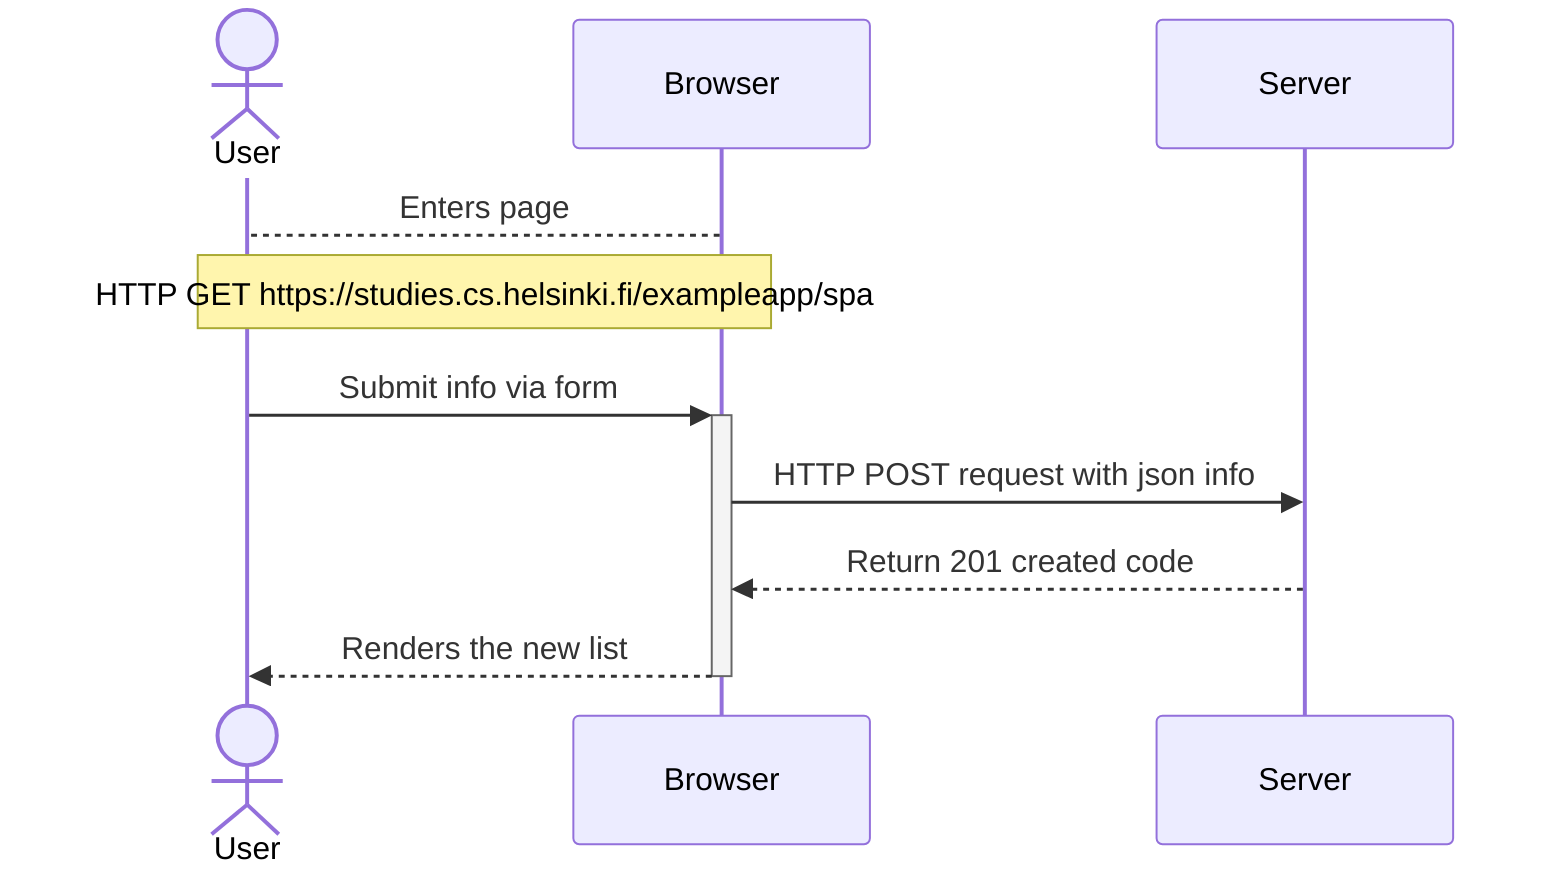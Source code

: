 sequenceDiagram

actor u as User
participant b as Browser
participant s as Server

b --> u: Enters page
Note over u,b: HTTP GET https://studies.cs.helsinki.fi/exampleapp/spa 
u ->>+ b: Submit info via form

b ->> s: HTTP POST request with json info
s -->> b: Return 201 created code

b -->>- u: Renders the new list